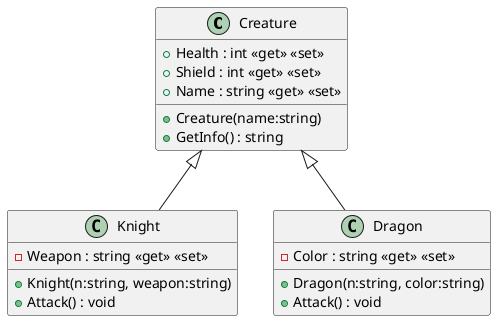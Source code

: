 @startuml
class Creature {
    + Health : int <<get>> <<set>>
    + Shield : int <<get>> <<set>>
    + Name : string <<get>> <<set>>
    + Creature(name:string)
    + GetInfo() : string
}
class Knight {
    - Weapon : string <<get>> <<set>>
    + Knight(n:string, weapon:string)
    + Attack() : void
}
class Dragon {
    - Color : string <<get>> <<set>>
    + Dragon(n:string, color:string)
    + Attack() : void
}
Creature <|-- Knight
Creature <|-- Dragon
@enduml
